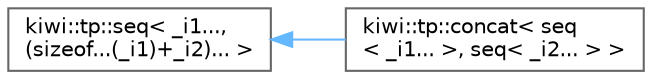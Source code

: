 digraph "Graphical Class Hierarchy"
{
 // LATEX_PDF_SIZE
  bgcolor="transparent";
  edge [fontname=Helvetica,fontsize=10,labelfontname=Helvetica,labelfontsize=10];
  node [fontname=Helvetica,fontsize=10,shape=box,height=0.2,width=0.4];
  rankdir="LR";
  Node0 [id="Node000000",label="kiwi::tp::seq\< _i1...,\l(sizeof...(_i1)+_i2)... \>",height=0.2,width=0.4,color="grey40", fillcolor="white", style="filled",URL="$structkiwi_1_1tp_1_1seq.html",tooltip=" "];
  Node0 -> Node1 [id="edge6_Node000000_Node000001",dir="back",color="steelblue1",style="solid",tooltip=" "];
  Node1 [id="Node000001",label="kiwi::tp::concat\< seq\l\< _i1... \>, seq\< _i2... \> \>",height=0.2,width=0.4,color="grey40", fillcolor="white", style="filled",URL="$structkiwi_1_1tp_1_1concat_3_01seq_3_01__i1_8_8_8_01_4_00_01seq_3_01__i2_8_8_8_01_4_01_4.html",tooltip=" "];
}
